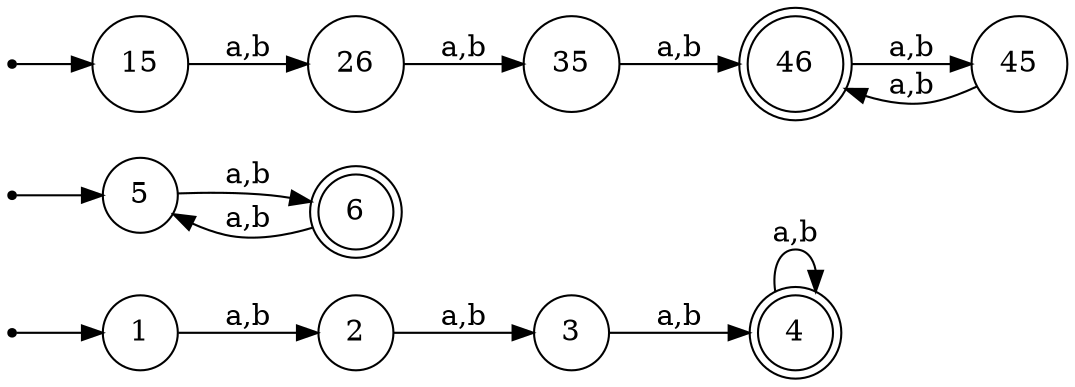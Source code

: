 // L2 = {w ∈ {a, b}∗ | |w| ≥ 3 ∧ |w| нечётное}

digraph G {
    rankdir=LR
    node [shape=circle]

    subgraph A {
        0 [shape=point]
        1
        2
        3
        4 [shape=doublecircle]
        0 -> 1
        1 -> 2 [label="a,b"]
        2 -> 3 [label="a,b"]
        3 -> 4 [label="a,b"]
        4 -> 4 [label="a,b"]
    }

    subgraph B {
        00 [shape=point]
        5
        6 [shape=doublecircle]
        00 -> 5
        5 -> 6 [label="a,b"]
        6 -> 5 [label="a,b"]
    }

    // subgraph AB {
    //     000 [shape=point]
    //     15
    //     16
    //     25
    //     26
    //     35
    //     36
    //     45
    //     46 [shape=doublecircle]
    //     000 -> 15
    //     15 -> 26 [label="a,b"]
    //     16 -> 25 [label="a,b"]
    //     25 -> 36 [label="a,b"]
    //     26 -> 35 [label="a,b"]
    //     35 -> 46 [label="a,b"]
    //     36 -> 45 [label="a,b"]
    //     45 -> 46 [label="a,b"]
    //     46 -> 45 [label="a,b"]
    // }

    subgraph AB_minimized {
        000 [shape=point]
        15
        26
        35
        45
        46 [shape=doublecircle]
        000 -> 15
        15 -> 26 [label="a,b"]
        26 -> 35 [label="a,b"]
        35 -> 46 [label="a,b"]
        45 -> 46 [label="a,b"]
        46 -> 45 [label="a,b"]
    }
}